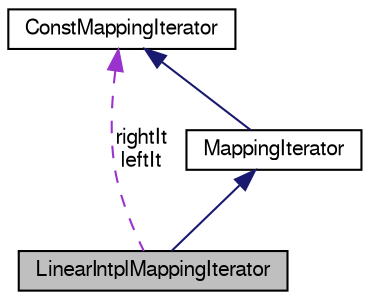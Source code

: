 digraph G
{
  edge [fontname="FreeSans",fontsize="10",labelfontname="FreeSans",labelfontsize="10"];
  node [fontname="FreeSans",fontsize="10",shape=record];
  Node1 [label="LinearIntplMappingIterator",height=0.2,width=0.4,color="black", fillcolor="grey75", style="filled" fontcolor="black"];
  Node2 -> Node1 [dir=back,color="midnightblue",fontsize="10",style="solid",fontname="FreeSans"];
  Node2 [label="MappingIterator",height=0.2,width=0.4,color="black", fillcolor="white", style="filled",URL="$a00127.html",tooltip="Defines an iterator for a Mapping which is able to iterate over the Mapping."];
  Node3 -> Node2 [dir=back,color="midnightblue",fontsize="10",style="solid",fontname="FreeSans"];
  Node3 [label="ConstMappingIterator",height=0.2,width=0.4,color="black", fillcolor="white", style="filled",URL="$a00056.html",tooltip="Defines an const iterator for a ConstMapping which is able to iterate over the Mapping..."];
  Node3 -> Node1 [dir=back,color="darkorchid3",fontsize="10",style="dashed",label="rightIt\nleftIt",fontname="FreeSans"];
}
